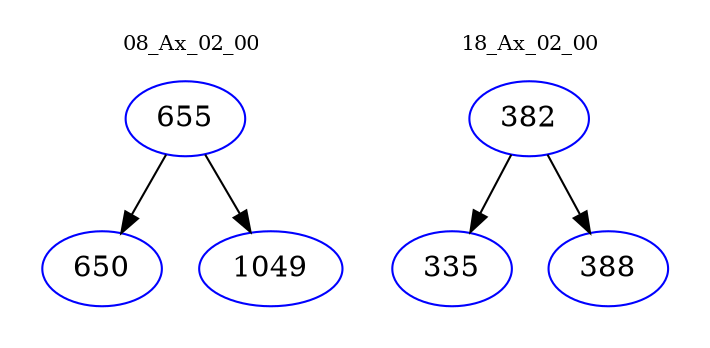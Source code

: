 digraph{
subgraph cluster_0 {
color = white
label = "08_Ax_02_00";
fontsize=10;
T0_655 [label="655", color="blue"]
T0_655 -> T0_650 [color="black"]
T0_650 [label="650", color="blue"]
T0_655 -> T0_1049 [color="black"]
T0_1049 [label="1049", color="blue"]
}
subgraph cluster_1 {
color = white
label = "18_Ax_02_00";
fontsize=10;
T1_382 [label="382", color="blue"]
T1_382 -> T1_335 [color="black"]
T1_335 [label="335", color="blue"]
T1_382 -> T1_388 [color="black"]
T1_388 [label="388", color="blue"]
}
}
